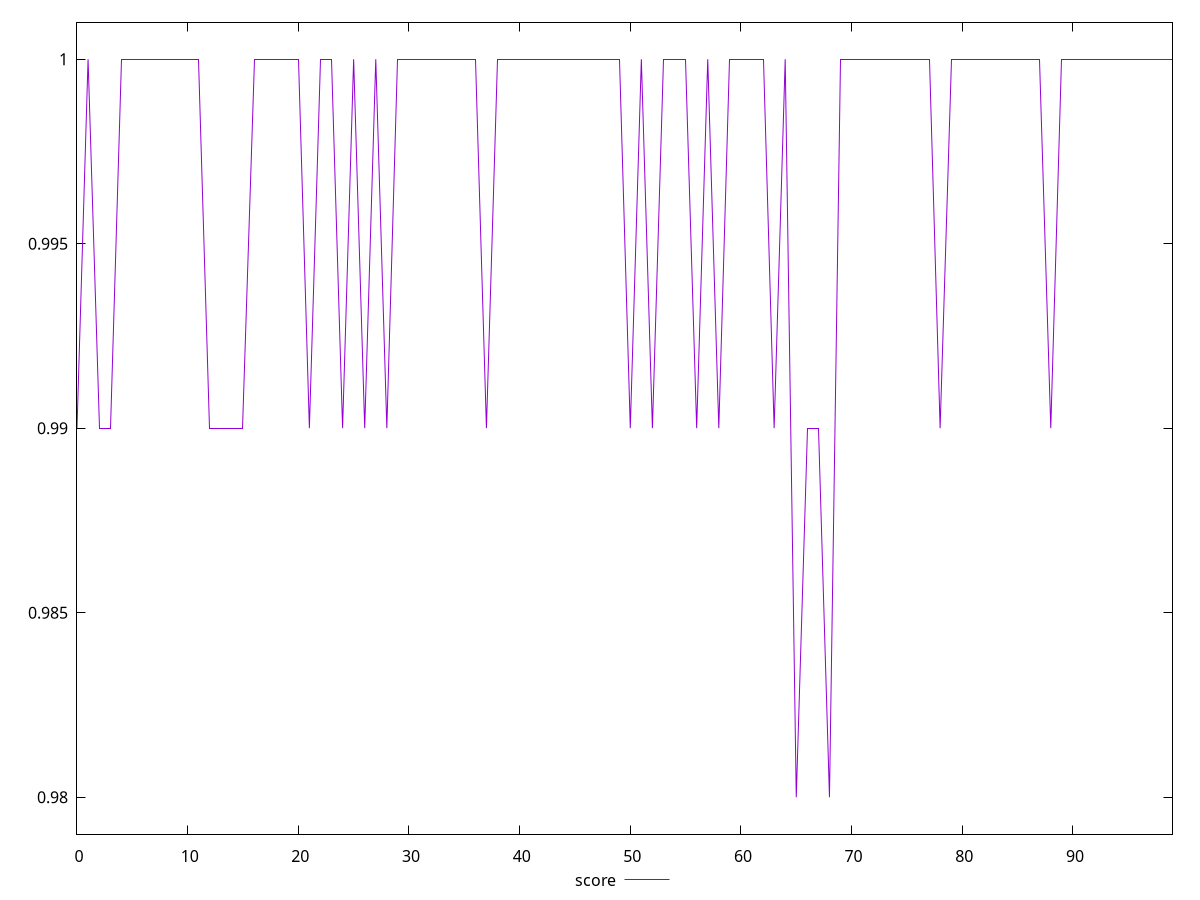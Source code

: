 reset

$score <<EOF
0 0.99
1 1
2 0.99
3 0.99
4 1
5 1
6 1
7 1
8 1
9 1
10 1
11 1
12 0.99
13 0.99
14 0.99
15 0.99
16 1
17 1
18 1
19 1
20 1
21 0.99
22 1
23 1
24 0.99
25 1
26 0.99
27 1
28 0.99
29 1
30 1
31 1
32 1
33 1
34 1
35 1
36 1
37 0.99
38 1
39 1
40 1
41 1
42 1
43 1
44 1
45 1
46 1
47 1
48 1
49 1
50 0.99
51 1
52 0.99
53 1
54 1
55 1
56 0.99
57 1
58 0.99
59 1
60 1
61 1
62 1
63 0.99
64 1
65 0.98
66 0.99
67 0.99
68 0.98
69 1
70 1
71 1
72 1
73 1
74 1
75 1
76 1
77 1
78 0.99
79 1
80 1
81 1
82 1
83 1
84 1
85 1
86 1
87 1
88 0.99
89 1
90 1
91 1
92 1
93 1
94 1
95 1
96 1
97 1
98 1
99 1
EOF

set key outside below
set xrange [0:99]
set yrange [0.979:1.001]
set trange [0.979:1.001]
set terminal svg size 640, 500 enhanced background rgb 'white'
set output "report_00018_2021-02-10T15-25-16.877Z/max-potential-fid/samples/pages+cached+noadtech+nomedia/score/values.svg"

plot $score title "score" with line

reset
